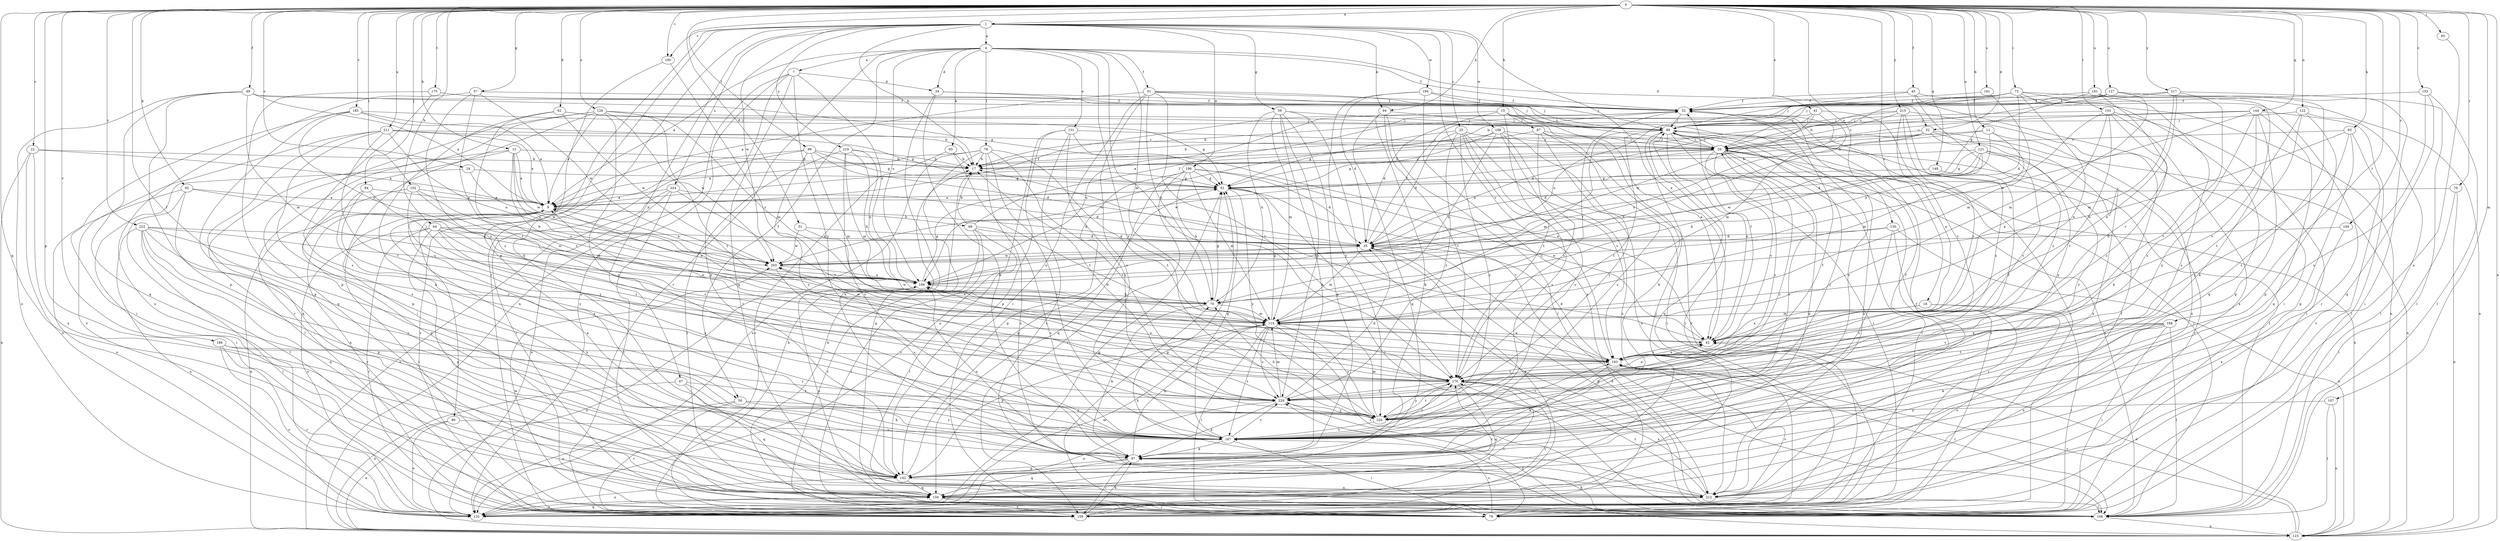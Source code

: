 strict digraph  {
0;
1;
4;
7;
9;
11;
12;
15;
17;
18;
22;
24;
25;
26;
31;
32;
34;
35;
41;
43;
45;
49;
50;
51;
52;
57;
59;
61;
62;
64;
67;
68;
70;
72;
76;
78;
79;
84;
85;
86;
87;
88;
92;
93;
94;
95;
97;
99;
102;
106;
107;
114;
121;
122;
123;
126;
127;
130;
131;
132;
142;
144;
148;
150;
152;
153;
159;
161;
164;
167;
168;
175;
176;
181;
184;
185;
186;
190;
193;
194;
196;
198;
203;
211;
212;
215;
217;
219;
220;
222;
224;
229;
0 -> 1  [label=a];
0 -> 11  [label=b];
0 -> 12  [label=b];
0 -> 15  [label=b];
0 -> 18  [label=c];
0 -> 22  [label=c];
0 -> 24  [label=c];
0 -> 31  [label=d];
0 -> 32  [label=d];
0 -> 41  [label=e];
0 -> 45  [label=f];
0 -> 49  [label=f];
0 -> 50  [label=f];
0 -> 57  [label=g];
0 -> 62  [label=h];
0 -> 64  [label=h];
0 -> 72  [label=i];
0 -> 76  [label=i];
0 -> 84  [label=j];
0 -> 85  [label=j];
0 -> 92  [label=k];
0 -> 93  [label=k];
0 -> 94  [label=k];
0 -> 99  [label=l];
0 -> 102  [label=l];
0 -> 107  [label=m];
0 -> 121  [label=n];
0 -> 122  [label=n];
0 -> 123  [label=n];
0 -> 126  [label=o];
0 -> 127  [label=o];
0 -> 130  [label=o];
0 -> 142  [label=p];
0 -> 144  [label=q];
0 -> 148  [label=q];
0 -> 150  [label=q];
0 -> 152  [label=r];
0 -> 153  [label=r];
0 -> 161  [label=s];
0 -> 164  [label=s];
0 -> 168  [label=t];
0 -> 175  [label=t];
0 -> 181  [label=u];
0 -> 185  [label=v];
0 -> 186  [label=v];
0 -> 190  [label=v];
0 -> 211  [label=x];
0 -> 215  [label=y];
0 -> 217  [label=y];
0 -> 222  [label=z];
1 -> 4  [label=a];
1 -> 17  [label=b];
1 -> 25  [label=c];
1 -> 43  [label=e];
1 -> 59  [label=g];
1 -> 67  [label=h];
1 -> 86  [label=j];
1 -> 94  [label=k];
1 -> 142  [label=p];
1 -> 159  [label=r];
1 -> 190  [label=v];
1 -> 193  [label=v];
1 -> 194  [label=w];
1 -> 196  [label=w];
1 -> 198  [label=w];
1 -> 203  [label=w];
1 -> 219  [label=y];
1 -> 224  [label=z];
4 -> 7  [label=a];
4 -> 9  [label=a];
4 -> 32  [label=d];
4 -> 34  [label=d];
4 -> 50  [label=f];
4 -> 51  [label=f];
4 -> 52  [label=f];
4 -> 78  [label=i];
4 -> 95  [label=k];
4 -> 114  [label=m];
4 -> 131  [label=o];
4 -> 159  [label=r];
4 -> 176  [label=t];
4 -> 184  [label=u];
4 -> 220  [label=y];
7 -> 34  [label=d];
7 -> 123  [label=n];
7 -> 132  [label=o];
7 -> 142  [label=p];
7 -> 150  [label=q];
7 -> 184  [label=u];
7 -> 229  [label=z];
9 -> 35  [label=d];
9 -> 52  [label=f];
9 -> 68  [label=h];
9 -> 79  [label=i];
9 -> 123  [label=n];
9 -> 159  [label=r];
9 -> 212  [label=x];
11 -> 17  [label=b];
11 -> 26  [label=c];
11 -> 35  [label=d];
11 -> 114  [label=m];
11 -> 212  [label=x];
12 -> 9  [label=a];
12 -> 17  [label=b];
12 -> 70  [label=h];
12 -> 106  [label=l];
12 -> 167  [label=s];
12 -> 184  [label=u];
12 -> 203  [label=w];
15 -> 35  [label=d];
15 -> 79  [label=i];
15 -> 87  [label=j];
15 -> 97  [label=k];
15 -> 167  [label=s];
15 -> 176  [label=t];
15 -> 184  [label=u];
17 -> 61  [label=g];
18 -> 43  [label=e];
18 -> 79  [label=i];
18 -> 114  [label=m];
18 -> 132  [label=o];
22 -> 9  [label=a];
22 -> 17  [label=b];
22 -> 123  [label=n];
22 -> 132  [label=o];
22 -> 212  [label=x];
24 -> 61  [label=g];
24 -> 79  [label=i];
24 -> 203  [label=w];
25 -> 26  [label=c];
25 -> 35  [label=d];
25 -> 61  [label=g];
25 -> 167  [label=s];
25 -> 193  [label=v];
25 -> 212  [label=x];
25 -> 220  [label=y];
25 -> 229  [label=z];
26 -> 17  [label=b];
26 -> 61  [label=g];
26 -> 88  [label=j];
26 -> 106  [label=l];
26 -> 123  [label=n];
26 -> 142  [label=p];
26 -> 159  [label=r];
26 -> 167  [label=s];
26 -> 193  [label=v];
26 -> 203  [label=w];
26 -> 229  [label=z];
31 -> 35  [label=d];
31 -> 193  [label=v];
31 -> 203  [label=w];
32 -> 17  [label=b];
32 -> 26  [label=c];
32 -> 70  [label=h];
32 -> 123  [label=n];
32 -> 184  [label=u];
32 -> 212  [label=x];
32 -> 220  [label=y];
34 -> 52  [label=f];
34 -> 88  [label=j];
34 -> 97  [label=k];
34 -> 212  [label=x];
35 -> 52  [label=f];
35 -> 114  [label=m];
35 -> 150  [label=q];
35 -> 184  [label=u];
35 -> 203  [label=w];
41 -> 17  [label=b];
41 -> 88  [label=j];
41 -> 114  [label=m];
41 -> 193  [label=v];
41 -> 203  [label=w];
43 -> 9  [label=a];
43 -> 17  [label=b];
43 -> 52  [label=f];
43 -> 193  [label=v];
45 -> 52  [label=f];
45 -> 79  [label=i];
45 -> 123  [label=n];
45 -> 184  [label=u];
45 -> 229  [label=z];
49 -> 9  [label=a];
49 -> 52  [label=f];
49 -> 61  [label=g];
49 -> 114  [label=m];
49 -> 132  [label=o];
49 -> 142  [label=p];
49 -> 150  [label=q];
50 -> 132  [label=o];
50 -> 159  [label=r];
50 -> 167  [label=s];
50 -> 220  [label=y];
51 -> 9  [label=a];
51 -> 26  [label=c];
51 -> 52  [label=f];
51 -> 70  [label=h];
51 -> 79  [label=i];
51 -> 88  [label=j];
51 -> 167  [label=s];
51 -> 176  [label=t];
52 -> 88  [label=j];
57 -> 52  [label=f];
57 -> 132  [label=o];
57 -> 176  [label=t];
57 -> 203  [label=w];
57 -> 229  [label=z];
59 -> 70  [label=h];
59 -> 88  [label=j];
59 -> 97  [label=k];
59 -> 106  [label=l];
59 -> 114  [label=m];
59 -> 142  [label=p];
59 -> 229  [label=z];
61 -> 9  [label=a];
61 -> 106  [label=l];
61 -> 193  [label=v];
61 -> 220  [label=y];
62 -> 61  [label=g];
62 -> 88  [label=j];
62 -> 97  [label=k];
62 -> 176  [label=t];
62 -> 203  [label=w];
64 -> 35  [label=d];
64 -> 132  [label=o];
64 -> 150  [label=q];
64 -> 159  [label=r];
64 -> 167  [label=s];
64 -> 176  [label=t];
64 -> 193  [label=v];
64 -> 203  [label=w];
67 -> 97  [label=k];
67 -> 123  [label=n];
67 -> 150  [label=q];
67 -> 229  [label=z];
68 -> 17  [label=b];
68 -> 35  [label=d];
68 -> 52  [label=f];
68 -> 79  [label=i];
68 -> 106  [label=l];
68 -> 159  [label=r];
68 -> 167  [label=s];
70 -> 9  [label=a];
70 -> 61  [label=g];
70 -> 97  [label=k];
70 -> 114  [label=m];
70 -> 203  [label=w];
72 -> 17  [label=b];
72 -> 26  [label=c];
72 -> 35  [label=d];
72 -> 43  [label=e];
72 -> 52  [label=f];
72 -> 88  [label=j];
72 -> 123  [label=n];
72 -> 150  [label=q];
72 -> 159  [label=r];
76 -> 9  [label=a];
76 -> 79  [label=i];
76 -> 123  [label=n];
78 -> 9  [label=a];
78 -> 17  [label=b];
78 -> 132  [label=o];
78 -> 150  [label=q];
78 -> 167  [label=s];
78 -> 176  [label=t];
78 -> 212  [label=x];
78 -> 229  [label=z];
79 -> 17  [label=b];
79 -> 26  [label=c];
79 -> 52  [label=f];
79 -> 61  [label=g];
79 -> 167  [label=s];
79 -> 203  [label=w];
79 -> 229  [label=z];
84 -> 9  [label=a];
84 -> 167  [label=s];
84 -> 220  [label=y];
84 -> 229  [label=z];
85 -> 212  [label=x];
86 -> 123  [label=n];
86 -> 132  [label=o];
86 -> 167  [label=s];
87 -> 9  [label=a];
87 -> 26  [label=c];
87 -> 159  [label=r];
87 -> 167  [label=s];
87 -> 176  [label=t];
87 -> 220  [label=y];
88 -> 26  [label=c];
88 -> 43  [label=e];
88 -> 79  [label=i];
88 -> 106  [label=l];
88 -> 114  [label=m];
88 -> 150  [label=q];
88 -> 176  [label=t];
88 -> 212  [label=x];
92 -> 9  [label=a];
92 -> 106  [label=l];
92 -> 132  [label=o];
92 -> 184  [label=u];
92 -> 212  [label=x];
93 -> 26  [label=c];
93 -> 70  [label=h];
93 -> 142  [label=p];
93 -> 159  [label=r];
93 -> 220  [label=y];
94 -> 88  [label=j];
94 -> 97  [label=k];
94 -> 106  [label=l];
94 -> 150  [label=q];
94 -> 176  [label=t];
95 -> 17  [label=b];
95 -> 159  [label=r];
95 -> 176  [label=t];
97 -> 9  [label=a];
97 -> 114  [label=m];
97 -> 142  [label=p];
97 -> 150  [label=q];
97 -> 159  [label=r];
97 -> 184  [label=u];
99 -> 17  [label=b];
99 -> 35  [label=d];
99 -> 61  [label=g];
99 -> 79  [label=i];
99 -> 114  [label=m];
99 -> 159  [label=r];
99 -> 220  [label=y];
102 -> 9  [label=a];
102 -> 114  [label=m];
102 -> 142  [label=p];
102 -> 184  [label=u];
102 -> 229  [label=z];
106 -> 35  [label=d];
106 -> 88  [label=j];
106 -> 97  [label=k];
106 -> 123  [label=n];
107 -> 106  [label=l];
107 -> 123  [label=n];
107 -> 220  [label=y];
114 -> 43  [label=e];
114 -> 52  [label=f];
114 -> 61  [label=g];
114 -> 79  [label=i];
114 -> 106  [label=l];
114 -> 142  [label=p];
114 -> 167  [label=s];
114 -> 203  [label=w];
114 -> 220  [label=y];
114 -> 229  [label=z];
121 -> 17  [label=b];
121 -> 35  [label=d];
121 -> 61  [label=g];
121 -> 70  [label=h];
121 -> 159  [label=r];
121 -> 193  [label=v];
121 -> 203  [label=w];
121 -> 220  [label=y];
122 -> 88  [label=j];
122 -> 106  [label=l];
122 -> 142  [label=p];
122 -> 176  [label=t];
122 -> 193  [label=v];
123 -> 43  [label=e];
123 -> 184  [label=u];
123 -> 193  [label=v];
123 -> 229  [label=z];
126 -> 9  [label=a];
126 -> 79  [label=i];
126 -> 88  [label=j];
126 -> 114  [label=m];
126 -> 150  [label=q];
126 -> 159  [label=r];
126 -> 167  [label=s];
126 -> 176  [label=t];
126 -> 203  [label=w];
127 -> 17  [label=b];
127 -> 52  [label=f];
127 -> 79  [label=i];
127 -> 88  [label=j];
127 -> 114  [label=m];
127 -> 167  [label=s];
130 -> 35  [label=d];
130 -> 123  [label=n];
130 -> 159  [label=r];
130 -> 167  [label=s];
130 -> 184  [label=u];
131 -> 26  [label=c];
131 -> 43  [label=e];
131 -> 106  [label=l];
131 -> 132  [label=o];
131 -> 142  [label=p];
131 -> 220  [label=y];
132 -> 61  [label=g];
132 -> 88  [label=j];
132 -> 114  [label=m];
132 -> 150  [label=q];
132 -> 176  [label=t];
132 -> 193  [label=v];
142 -> 61  [label=g];
142 -> 132  [label=o];
142 -> 150  [label=q];
142 -> 212  [label=x];
144 -> 26  [label=c];
144 -> 88  [label=j];
144 -> 106  [label=l];
144 -> 142  [label=p];
144 -> 150  [label=q];
144 -> 203  [label=w];
144 -> 220  [label=y];
144 -> 229  [label=z];
148 -> 61  [label=g];
148 -> 176  [label=t];
150 -> 79  [label=i];
150 -> 88  [label=j];
150 -> 132  [label=o];
150 -> 159  [label=r];
150 -> 176  [label=t];
152 -> 52  [label=f];
152 -> 106  [label=l];
152 -> 150  [label=q];
152 -> 167  [label=s];
153 -> 43  [label=e];
153 -> 79  [label=i];
153 -> 88  [label=j];
153 -> 176  [label=t];
153 -> 184  [label=u];
153 -> 212  [label=x];
153 -> 229  [label=z];
159 -> 17  [label=b];
159 -> 35  [label=d];
159 -> 97  [label=k];
159 -> 176  [label=t];
161 -> 52  [label=f];
161 -> 114  [label=m];
164 -> 35  [label=d];
164 -> 212  [label=x];
167 -> 26  [label=c];
167 -> 52  [label=f];
167 -> 61  [label=g];
167 -> 79  [label=i];
167 -> 88  [label=j];
167 -> 97  [label=k];
167 -> 176  [label=t];
167 -> 229  [label=z];
168 -> 43  [label=e];
168 -> 79  [label=i];
168 -> 97  [label=k];
168 -> 106  [label=l];
168 -> 176  [label=t];
168 -> 193  [label=v];
168 -> 212  [label=x];
175 -> 52  [label=f];
175 -> 88  [label=j];
175 -> 142  [label=p];
175 -> 167  [label=s];
176 -> 43  [label=e];
176 -> 150  [label=q];
176 -> 184  [label=u];
176 -> 212  [label=x];
176 -> 220  [label=y];
176 -> 229  [label=z];
181 -> 52  [label=f];
181 -> 61  [label=g];
181 -> 97  [label=k];
181 -> 167  [label=s];
181 -> 193  [label=v];
184 -> 61  [label=g];
184 -> 70  [label=h];
185 -> 9  [label=a];
185 -> 17  [label=b];
185 -> 79  [label=i];
185 -> 88  [label=j];
185 -> 142  [label=p];
185 -> 184  [label=u];
186 -> 132  [label=o];
186 -> 159  [label=r];
186 -> 193  [label=v];
186 -> 220  [label=y];
190 -> 97  [label=k];
190 -> 193  [label=v];
193 -> 35  [label=d];
193 -> 43  [label=e];
193 -> 97  [label=k];
193 -> 106  [label=l];
193 -> 176  [label=t];
194 -> 35  [label=d];
194 -> 43  [label=e];
194 -> 52  [label=f];
194 -> 212  [label=x];
194 -> 220  [label=y];
196 -> 35  [label=d];
196 -> 43  [label=e];
196 -> 61  [label=g];
196 -> 70  [label=h];
196 -> 114  [label=m];
196 -> 142  [label=p];
196 -> 150  [label=q];
196 -> 159  [label=r];
198 -> 26  [label=c];
198 -> 61  [label=g];
198 -> 70  [label=h];
198 -> 79  [label=i];
198 -> 132  [label=o];
198 -> 167  [label=s];
198 -> 184  [label=u];
203 -> 9  [label=a];
203 -> 167  [label=s];
203 -> 184  [label=u];
211 -> 9  [label=a];
211 -> 26  [label=c];
211 -> 61  [label=g];
211 -> 132  [label=o];
211 -> 142  [label=p];
211 -> 150  [label=q];
211 -> 176  [label=t];
211 -> 184  [label=u];
212 -> 52  [label=f];
212 -> 70  [label=h];
212 -> 106  [label=l];
212 -> 176  [label=t];
212 -> 184  [label=u];
215 -> 26  [label=c];
215 -> 35  [label=d];
215 -> 43  [label=e];
215 -> 88  [label=j];
215 -> 97  [label=k];
215 -> 193  [label=v];
215 -> 229  [label=z];
217 -> 26  [label=c];
217 -> 43  [label=e];
217 -> 52  [label=f];
217 -> 106  [label=l];
217 -> 114  [label=m];
217 -> 176  [label=t];
219 -> 17  [label=b];
219 -> 70  [label=h];
219 -> 106  [label=l];
219 -> 114  [label=m];
219 -> 167  [label=s];
219 -> 184  [label=u];
220 -> 52  [label=f];
220 -> 70  [label=h];
220 -> 114  [label=m];
220 -> 167  [label=s];
220 -> 176  [label=t];
220 -> 193  [label=v];
222 -> 35  [label=d];
222 -> 106  [label=l];
222 -> 132  [label=o];
222 -> 142  [label=p];
222 -> 150  [label=q];
222 -> 167  [label=s];
222 -> 184  [label=u];
222 -> 193  [label=v];
224 -> 9  [label=a];
224 -> 35  [label=d];
224 -> 106  [label=l];
224 -> 123  [label=n];
224 -> 132  [label=o];
224 -> 193  [label=v];
229 -> 17  [label=b];
229 -> 35  [label=d];
229 -> 97  [label=k];
229 -> 114  [label=m];
229 -> 132  [label=o];
229 -> 220  [label=y];
}
